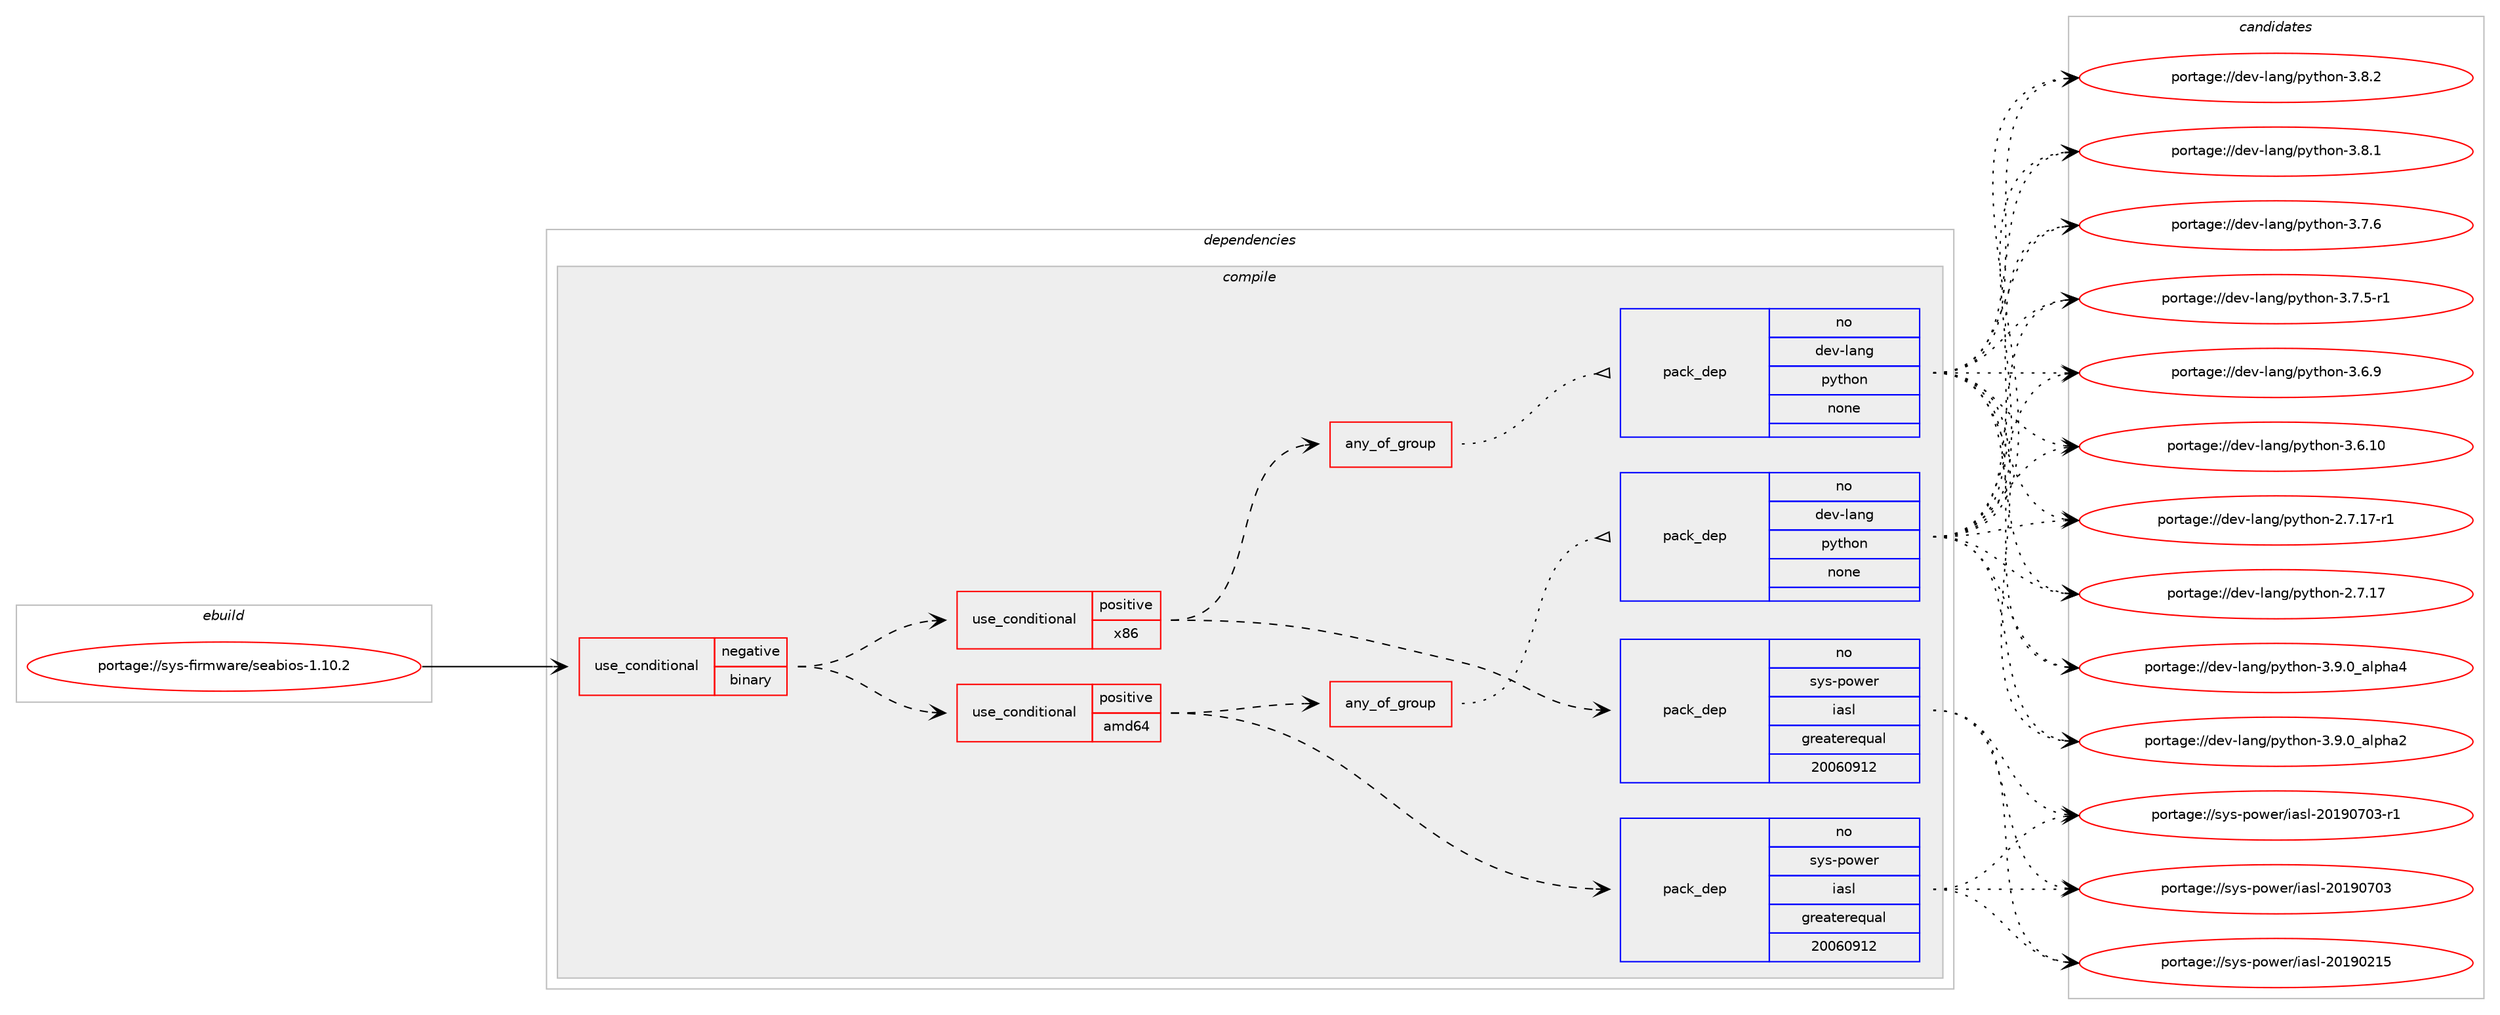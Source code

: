 digraph prolog {

# *************
# Graph options
# *************

newrank=true;
concentrate=true;
compound=true;
graph [rankdir=LR,fontname=Helvetica,fontsize=10,ranksep=1.5];#, ranksep=2.5, nodesep=0.2];
edge  [arrowhead=vee];
node  [fontname=Helvetica,fontsize=10];

# **********
# The ebuild
# **********

subgraph cluster_leftcol {
color=gray;
rank=same;
label=<<i>ebuild</i>>;
id [label="portage://sys-firmware/seabios-1.10.2", color=red, width=4, href="../sys-firmware/seabios-1.10.2.svg"];
}

# ****************
# The dependencies
# ****************

subgraph cluster_midcol {
color=gray;
label=<<i>dependencies</i>>;
subgraph cluster_compile {
fillcolor="#eeeeee";
style=filled;
label=<<i>compile</i>>;
subgraph cond6486 {
dependency33671 [label=<<TABLE BORDER="0" CELLBORDER="1" CELLSPACING="0" CELLPADDING="4"><TR><TD ROWSPAN="3" CELLPADDING="10">use_conditional</TD></TR><TR><TD>negative</TD></TR><TR><TD>binary</TD></TR></TABLE>>, shape=none, color=red];
subgraph cond6487 {
dependency33672 [label=<<TABLE BORDER="0" CELLBORDER="1" CELLSPACING="0" CELLPADDING="4"><TR><TD ROWSPAN="3" CELLPADDING="10">use_conditional</TD></TR><TR><TD>positive</TD></TR><TR><TD>amd64</TD></TR></TABLE>>, shape=none, color=red];
subgraph pack26362 {
dependency33673 [label=<<TABLE BORDER="0" CELLBORDER="1" CELLSPACING="0" CELLPADDING="4" WIDTH="220"><TR><TD ROWSPAN="6" CELLPADDING="30">pack_dep</TD></TR><TR><TD WIDTH="110">no</TD></TR><TR><TD>sys-power</TD></TR><TR><TD>iasl</TD></TR><TR><TD>greaterequal</TD></TR><TR><TD>20060912</TD></TR></TABLE>>, shape=none, color=blue];
}
dependency33672:e -> dependency33673:w [weight=20,style="dashed",arrowhead="vee"];
subgraph any796 {
dependency33674 [label=<<TABLE BORDER="0" CELLBORDER="1" CELLSPACING="0" CELLPADDING="4"><TR><TD CELLPADDING="10">any_of_group</TD></TR></TABLE>>, shape=none, color=red];subgraph pack26363 {
dependency33675 [label=<<TABLE BORDER="0" CELLBORDER="1" CELLSPACING="0" CELLPADDING="4" WIDTH="220"><TR><TD ROWSPAN="6" CELLPADDING="30">pack_dep</TD></TR><TR><TD WIDTH="110">no</TD></TR><TR><TD>dev-lang</TD></TR><TR><TD>python</TD></TR><TR><TD>none</TD></TR><TR><TD></TD></TR></TABLE>>, shape=none, color=blue];
}
dependency33674:e -> dependency33675:w [weight=20,style="dotted",arrowhead="oinv"];
}
dependency33672:e -> dependency33674:w [weight=20,style="dashed",arrowhead="vee"];
}
dependency33671:e -> dependency33672:w [weight=20,style="dashed",arrowhead="vee"];
subgraph cond6488 {
dependency33676 [label=<<TABLE BORDER="0" CELLBORDER="1" CELLSPACING="0" CELLPADDING="4"><TR><TD ROWSPAN="3" CELLPADDING="10">use_conditional</TD></TR><TR><TD>positive</TD></TR><TR><TD>x86</TD></TR></TABLE>>, shape=none, color=red];
subgraph pack26364 {
dependency33677 [label=<<TABLE BORDER="0" CELLBORDER="1" CELLSPACING="0" CELLPADDING="4" WIDTH="220"><TR><TD ROWSPAN="6" CELLPADDING="30">pack_dep</TD></TR><TR><TD WIDTH="110">no</TD></TR><TR><TD>sys-power</TD></TR><TR><TD>iasl</TD></TR><TR><TD>greaterequal</TD></TR><TR><TD>20060912</TD></TR></TABLE>>, shape=none, color=blue];
}
dependency33676:e -> dependency33677:w [weight=20,style="dashed",arrowhead="vee"];
subgraph any797 {
dependency33678 [label=<<TABLE BORDER="0" CELLBORDER="1" CELLSPACING="0" CELLPADDING="4"><TR><TD CELLPADDING="10">any_of_group</TD></TR></TABLE>>, shape=none, color=red];subgraph pack26365 {
dependency33679 [label=<<TABLE BORDER="0" CELLBORDER="1" CELLSPACING="0" CELLPADDING="4" WIDTH="220"><TR><TD ROWSPAN="6" CELLPADDING="30">pack_dep</TD></TR><TR><TD WIDTH="110">no</TD></TR><TR><TD>dev-lang</TD></TR><TR><TD>python</TD></TR><TR><TD>none</TD></TR><TR><TD></TD></TR></TABLE>>, shape=none, color=blue];
}
dependency33678:e -> dependency33679:w [weight=20,style="dotted",arrowhead="oinv"];
}
dependency33676:e -> dependency33678:w [weight=20,style="dashed",arrowhead="vee"];
}
dependency33671:e -> dependency33676:w [weight=20,style="dashed",arrowhead="vee"];
}
id:e -> dependency33671:w [weight=20,style="solid",arrowhead="vee"];
}
subgraph cluster_compileandrun {
fillcolor="#eeeeee";
style=filled;
label=<<i>compile and run</i>>;
}
subgraph cluster_run {
fillcolor="#eeeeee";
style=filled;
label=<<i>run</i>>;
}
}

# **************
# The candidates
# **************

subgraph cluster_choices {
rank=same;
color=gray;
label=<<i>candidates</i>>;

subgraph choice26362 {
color=black;
nodesep=1;
choice1151211154511211111910111447105971151084550484957485548514511449 [label="portage://sys-power/iasl-20190703-r1", color=red, width=4,href="../sys-power/iasl-20190703-r1.svg"];
choice115121115451121111191011144710597115108455048495748554851 [label="portage://sys-power/iasl-20190703", color=red, width=4,href="../sys-power/iasl-20190703.svg"];
choice115121115451121111191011144710597115108455048495748504953 [label="portage://sys-power/iasl-20190215", color=red, width=4,href="../sys-power/iasl-20190215.svg"];
dependency33673:e -> choice1151211154511211111910111447105971151084550484957485548514511449:w [style=dotted,weight="100"];
dependency33673:e -> choice115121115451121111191011144710597115108455048495748554851:w [style=dotted,weight="100"];
dependency33673:e -> choice115121115451121111191011144710597115108455048495748504953:w [style=dotted,weight="100"];
}
subgraph choice26363 {
color=black;
nodesep=1;
choice10010111845108971101034711212111610411111045514657464895971081121049752 [label="portage://dev-lang/python-3.9.0_alpha4", color=red, width=4,href="../dev-lang/python-3.9.0_alpha4.svg"];
choice10010111845108971101034711212111610411111045514657464895971081121049750 [label="portage://dev-lang/python-3.9.0_alpha2", color=red, width=4,href="../dev-lang/python-3.9.0_alpha2.svg"];
choice100101118451089711010347112121116104111110455146564650 [label="portage://dev-lang/python-3.8.2", color=red, width=4,href="../dev-lang/python-3.8.2.svg"];
choice100101118451089711010347112121116104111110455146564649 [label="portage://dev-lang/python-3.8.1", color=red, width=4,href="../dev-lang/python-3.8.1.svg"];
choice100101118451089711010347112121116104111110455146554654 [label="portage://dev-lang/python-3.7.6", color=red, width=4,href="../dev-lang/python-3.7.6.svg"];
choice1001011184510897110103471121211161041111104551465546534511449 [label="portage://dev-lang/python-3.7.5-r1", color=red, width=4,href="../dev-lang/python-3.7.5-r1.svg"];
choice100101118451089711010347112121116104111110455146544657 [label="portage://dev-lang/python-3.6.9", color=red, width=4,href="../dev-lang/python-3.6.9.svg"];
choice10010111845108971101034711212111610411111045514654464948 [label="portage://dev-lang/python-3.6.10", color=red, width=4,href="../dev-lang/python-3.6.10.svg"];
choice100101118451089711010347112121116104111110455046554649554511449 [label="portage://dev-lang/python-2.7.17-r1", color=red, width=4,href="../dev-lang/python-2.7.17-r1.svg"];
choice10010111845108971101034711212111610411111045504655464955 [label="portage://dev-lang/python-2.7.17", color=red, width=4,href="../dev-lang/python-2.7.17.svg"];
dependency33675:e -> choice10010111845108971101034711212111610411111045514657464895971081121049752:w [style=dotted,weight="100"];
dependency33675:e -> choice10010111845108971101034711212111610411111045514657464895971081121049750:w [style=dotted,weight="100"];
dependency33675:e -> choice100101118451089711010347112121116104111110455146564650:w [style=dotted,weight="100"];
dependency33675:e -> choice100101118451089711010347112121116104111110455146564649:w [style=dotted,weight="100"];
dependency33675:e -> choice100101118451089711010347112121116104111110455146554654:w [style=dotted,weight="100"];
dependency33675:e -> choice1001011184510897110103471121211161041111104551465546534511449:w [style=dotted,weight="100"];
dependency33675:e -> choice100101118451089711010347112121116104111110455146544657:w [style=dotted,weight="100"];
dependency33675:e -> choice10010111845108971101034711212111610411111045514654464948:w [style=dotted,weight="100"];
dependency33675:e -> choice100101118451089711010347112121116104111110455046554649554511449:w [style=dotted,weight="100"];
dependency33675:e -> choice10010111845108971101034711212111610411111045504655464955:w [style=dotted,weight="100"];
}
subgraph choice26364 {
color=black;
nodesep=1;
choice1151211154511211111910111447105971151084550484957485548514511449 [label="portage://sys-power/iasl-20190703-r1", color=red, width=4,href="../sys-power/iasl-20190703-r1.svg"];
choice115121115451121111191011144710597115108455048495748554851 [label="portage://sys-power/iasl-20190703", color=red, width=4,href="../sys-power/iasl-20190703.svg"];
choice115121115451121111191011144710597115108455048495748504953 [label="portage://sys-power/iasl-20190215", color=red, width=4,href="../sys-power/iasl-20190215.svg"];
dependency33677:e -> choice1151211154511211111910111447105971151084550484957485548514511449:w [style=dotted,weight="100"];
dependency33677:e -> choice115121115451121111191011144710597115108455048495748554851:w [style=dotted,weight="100"];
dependency33677:e -> choice115121115451121111191011144710597115108455048495748504953:w [style=dotted,weight="100"];
}
subgraph choice26365 {
color=black;
nodesep=1;
choice10010111845108971101034711212111610411111045514657464895971081121049752 [label="portage://dev-lang/python-3.9.0_alpha4", color=red, width=4,href="../dev-lang/python-3.9.0_alpha4.svg"];
choice10010111845108971101034711212111610411111045514657464895971081121049750 [label="portage://dev-lang/python-3.9.0_alpha2", color=red, width=4,href="../dev-lang/python-3.9.0_alpha2.svg"];
choice100101118451089711010347112121116104111110455146564650 [label="portage://dev-lang/python-3.8.2", color=red, width=4,href="../dev-lang/python-3.8.2.svg"];
choice100101118451089711010347112121116104111110455146564649 [label="portage://dev-lang/python-3.8.1", color=red, width=4,href="../dev-lang/python-3.8.1.svg"];
choice100101118451089711010347112121116104111110455146554654 [label="portage://dev-lang/python-3.7.6", color=red, width=4,href="../dev-lang/python-3.7.6.svg"];
choice1001011184510897110103471121211161041111104551465546534511449 [label="portage://dev-lang/python-3.7.5-r1", color=red, width=4,href="../dev-lang/python-3.7.5-r1.svg"];
choice100101118451089711010347112121116104111110455146544657 [label="portage://dev-lang/python-3.6.9", color=red, width=4,href="../dev-lang/python-3.6.9.svg"];
choice10010111845108971101034711212111610411111045514654464948 [label="portage://dev-lang/python-3.6.10", color=red, width=4,href="../dev-lang/python-3.6.10.svg"];
choice100101118451089711010347112121116104111110455046554649554511449 [label="portage://dev-lang/python-2.7.17-r1", color=red, width=4,href="../dev-lang/python-2.7.17-r1.svg"];
choice10010111845108971101034711212111610411111045504655464955 [label="portage://dev-lang/python-2.7.17", color=red, width=4,href="../dev-lang/python-2.7.17.svg"];
dependency33679:e -> choice10010111845108971101034711212111610411111045514657464895971081121049752:w [style=dotted,weight="100"];
dependency33679:e -> choice10010111845108971101034711212111610411111045514657464895971081121049750:w [style=dotted,weight="100"];
dependency33679:e -> choice100101118451089711010347112121116104111110455146564650:w [style=dotted,weight="100"];
dependency33679:e -> choice100101118451089711010347112121116104111110455146564649:w [style=dotted,weight="100"];
dependency33679:e -> choice100101118451089711010347112121116104111110455146554654:w [style=dotted,weight="100"];
dependency33679:e -> choice1001011184510897110103471121211161041111104551465546534511449:w [style=dotted,weight="100"];
dependency33679:e -> choice100101118451089711010347112121116104111110455146544657:w [style=dotted,weight="100"];
dependency33679:e -> choice10010111845108971101034711212111610411111045514654464948:w [style=dotted,weight="100"];
dependency33679:e -> choice100101118451089711010347112121116104111110455046554649554511449:w [style=dotted,weight="100"];
dependency33679:e -> choice10010111845108971101034711212111610411111045504655464955:w [style=dotted,weight="100"];
}
}

}
